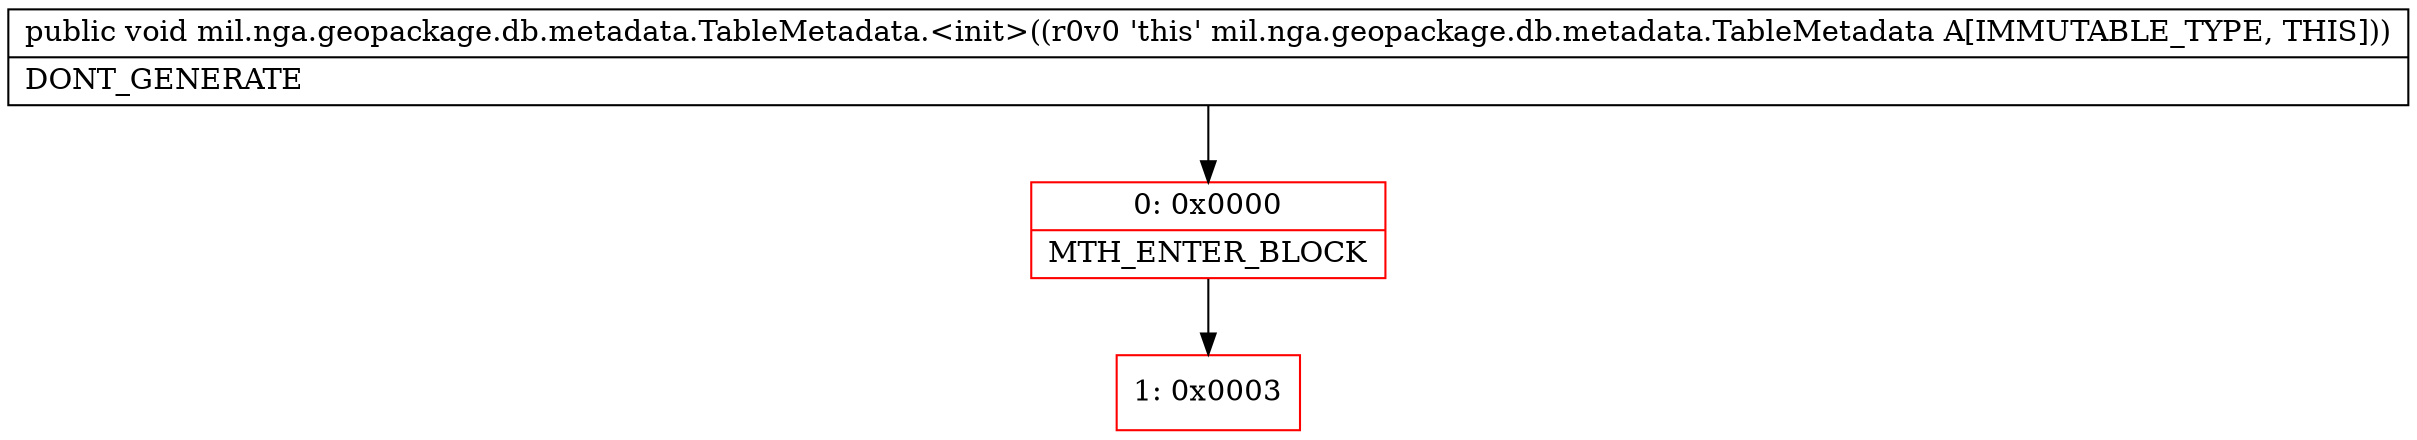 digraph "CFG formil.nga.geopackage.db.metadata.TableMetadata.\<init\>()V" {
subgraph cluster_Region_1685100977 {
label = "R(0)";
node [shape=record,color=blue];
}
Node_0 [shape=record,color=red,label="{0\:\ 0x0000|MTH_ENTER_BLOCK\l}"];
Node_1 [shape=record,color=red,label="{1\:\ 0x0003}"];
MethodNode[shape=record,label="{public void mil.nga.geopackage.db.metadata.TableMetadata.\<init\>((r0v0 'this' mil.nga.geopackage.db.metadata.TableMetadata A[IMMUTABLE_TYPE, THIS]))  | DONT_GENERATE\l}"];
MethodNode -> Node_0;
Node_0 -> Node_1;
}

